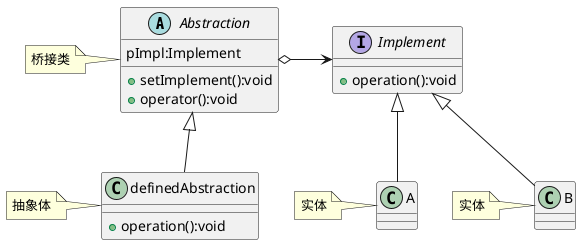 @startuml

abstract class Abstraction{
    pImpl:Implement
    +setImplement():void
    +operator():void
}
note left of Abstraction : 桥接类
interface Implement{
    +operation():void
}
class A{
}
class B{
}
Implement <|-- A
Implement <|-- B
note left of A: 实体
note left of B: 实体

Abstraction o-> Implement

class definedAbstraction{
    +operation():void
}
Abstraction <|-- definedAbstraction
note left of definedAbstraction : 抽象体



@enduml